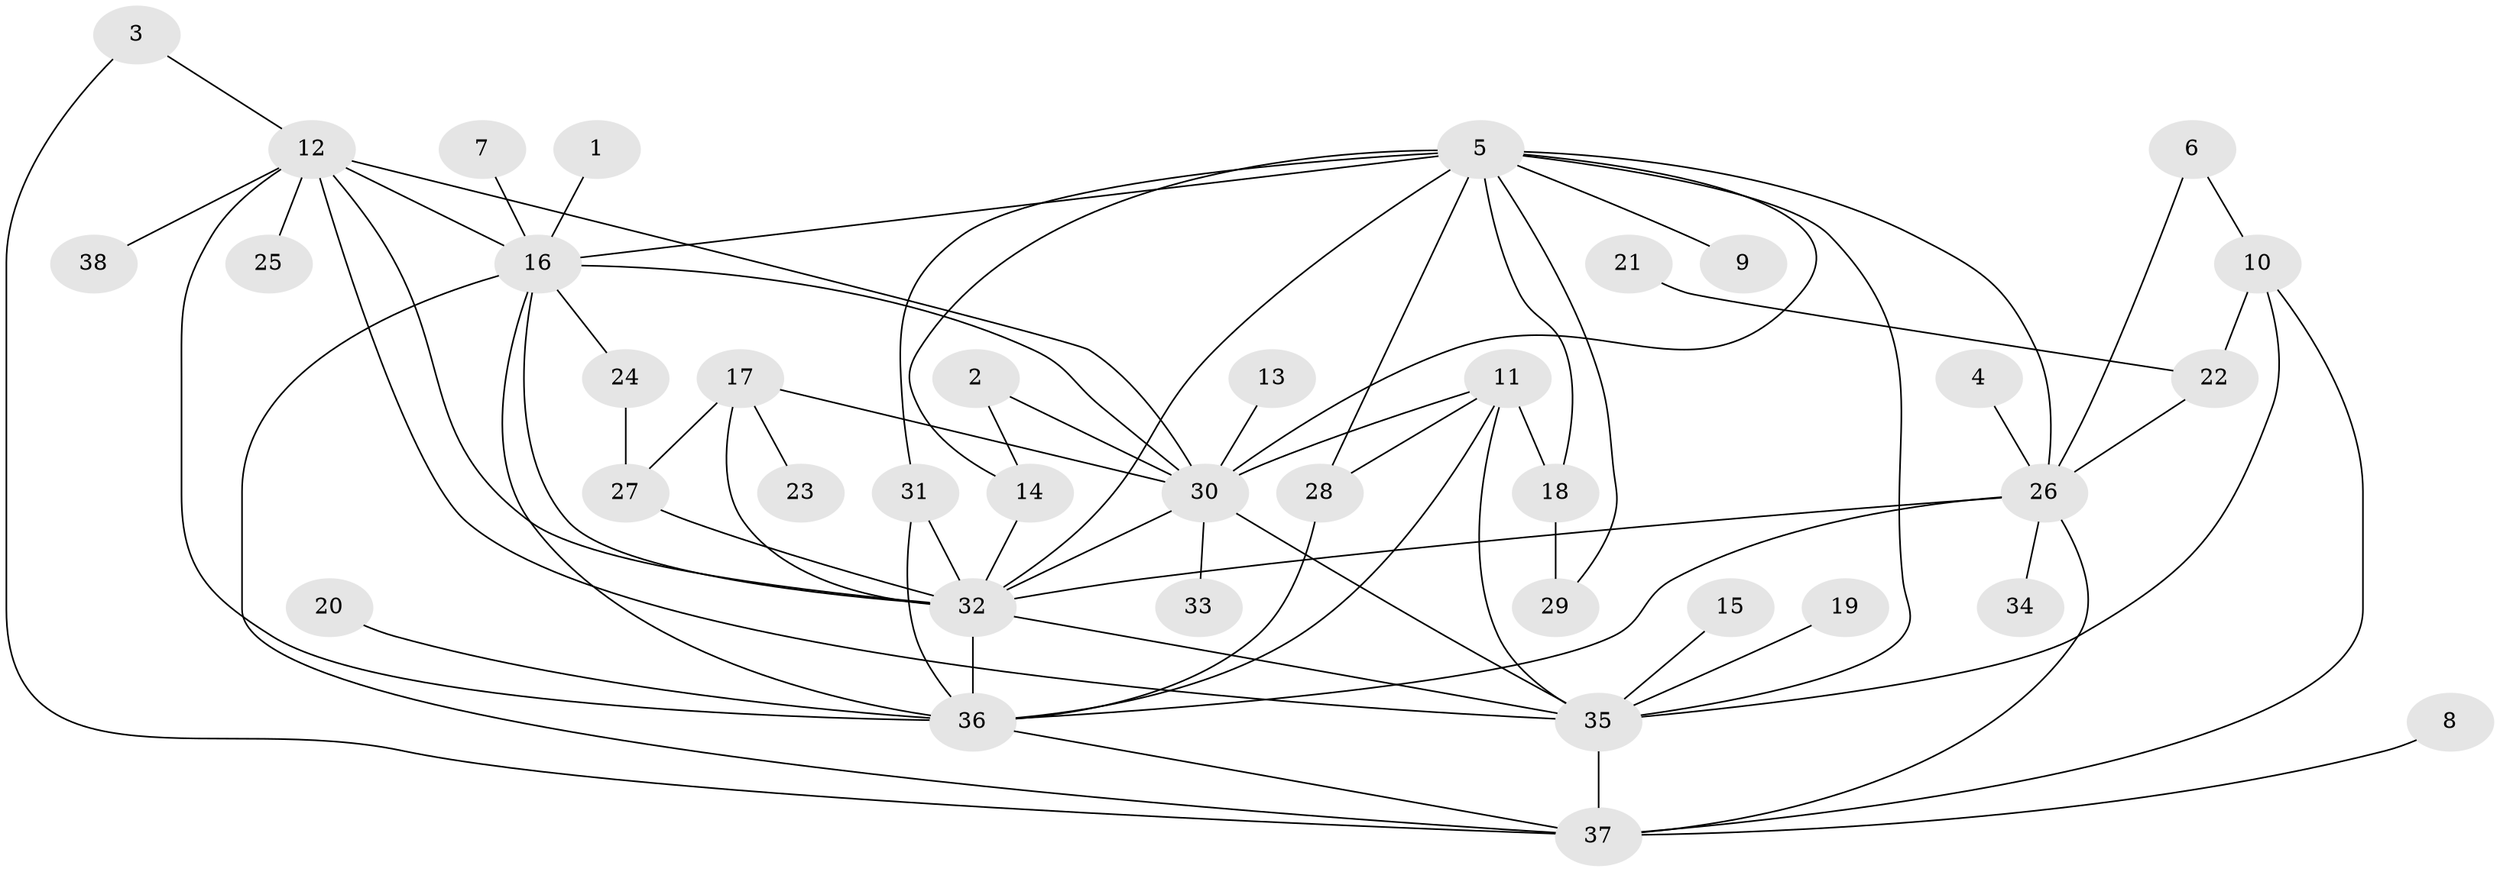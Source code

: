 // original degree distribution, {11: 0.02666666666666667, 13: 0.02666666666666667, 12: 0.013333333333333334, 5: 0.06666666666666667, 4: 0.09333333333333334, 1: 0.38666666666666666, 6: 0.02666666666666667, 2: 0.25333333333333335, 9: 0.02666666666666667, 3: 0.08}
// Generated by graph-tools (version 1.1) at 2025/50/03/09/25 03:50:01]
// undirected, 38 vertices, 69 edges
graph export_dot {
graph [start="1"]
  node [color=gray90,style=filled];
  1;
  2;
  3;
  4;
  5;
  6;
  7;
  8;
  9;
  10;
  11;
  12;
  13;
  14;
  15;
  16;
  17;
  18;
  19;
  20;
  21;
  22;
  23;
  24;
  25;
  26;
  27;
  28;
  29;
  30;
  31;
  32;
  33;
  34;
  35;
  36;
  37;
  38;
  1 -- 16 [weight=1.0];
  2 -- 14 [weight=1.0];
  2 -- 30 [weight=1.0];
  3 -- 12 [weight=1.0];
  3 -- 37 [weight=1.0];
  4 -- 26 [weight=1.0];
  5 -- 9 [weight=1.0];
  5 -- 14 [weight=1.0];
  5 -- 16 [weight=1.0];
  5 -- 18 [weight=1.0];
  5 -- 26 [weight=1.0];
  5 -- 28 [weight=1.0];
  5 -- 29 [weight=1.0];
  5 -- 30 [weight=1.0];
  5 -- 31 [weight=1.0];
  5 -- 32 [weight=1.0];
  5 -- 35 [weight=1.0];
  6 -- 10 [weight=1.0];
  6 -- 26 [weight=1.0];
  7 -- 16 [weight=1.0];
  8 -- 37 [weight=1.0];
  10 -- 22 [weight=1.0];
  10 -- 35 [weight=1.0];
  10 -- 37 [weight=1.0];
  11 -- 18 [weight=1.0];
  11 -- 28 [weight=1.0];
  11 -- 30 [weight=1.0];
  11 -- 35 [weight=1.0];
  11 -- 36 [weight=1.0];
  12 -- 16 [weight=1.0];
  12 -- 25 [weight=1.0];
  12 -- 30 [weight=1.0];
  12 -- 32 [weight=1.0];
  12 -- 35 [weight=1.0];
  12 -- 36 [weight=1.0];
  12 -- 38 [weight=1.0];
  13 -- 30 [weight=1.0];
  14 -- 32 [weight=2.0];
  15 -- 35 [weight=1.0];
  16 -- 24 [weight=1.0];
  16 -- 30 [weight=1.0];
  16 -- 32 [weight=2.0];
  16 -- 36 [weight=1.0];
  16 -- 37 [weight=1.0];
  17 -- 23 [weight=1.0];
  17 -- 27 [weight=1.0];
  17 -- 30 [weight=1.0];
  17 -- 32 [weight=1.0];
  18 -- 29 [weight=1.0];
  19 -- 35 [weight=1.0];
  20 -- 36 [weight=1.0];
  21 -- 22 [weight=1.0];
  22 -- 26 [weight=1.0];
  24 -- 27 [weight=1.0];
  26 -- 32 [weight=1.0];
  26 -- 34 [weight=1.0];
  26 -- 36 [weight=1.0];
  26 -- 37 [weight=1.0];
  27 -- 32 [weight=1.0];
  28 -- 36 [weight=1.0];
  30 -- 32 [weight=1.0];
  30 -- 33 [weight=1.0];
  30 -- 35 [weight=1.0];
  31 -- 32 [weight=1.0];
  31 -- 36 [weight=1.0];
  32 -- 35 [weight=1.0];
  32 -- 36 [weight=1.0];
  35 -- 37 [weight=1.0];
  36 -- 37 [weight=1.0];
}
